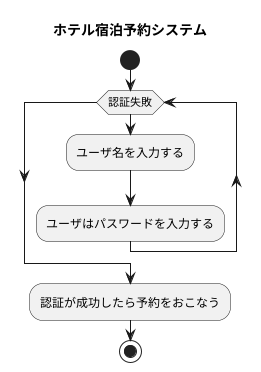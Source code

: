 @startuml ホテル宿泊予約システムで予約
title ホテル宿泊予約システム
|ユーザ|
|ユーザ|
    |ユーザ|
    start
    while (認証失敗)
        :ユーザ名を入力する;
        :ユーザはパスワードを入力する;
    |ユーザ|

|ユーザ|
endwhile
:認証が成功したら予約をおこなう;
stop
@enduml